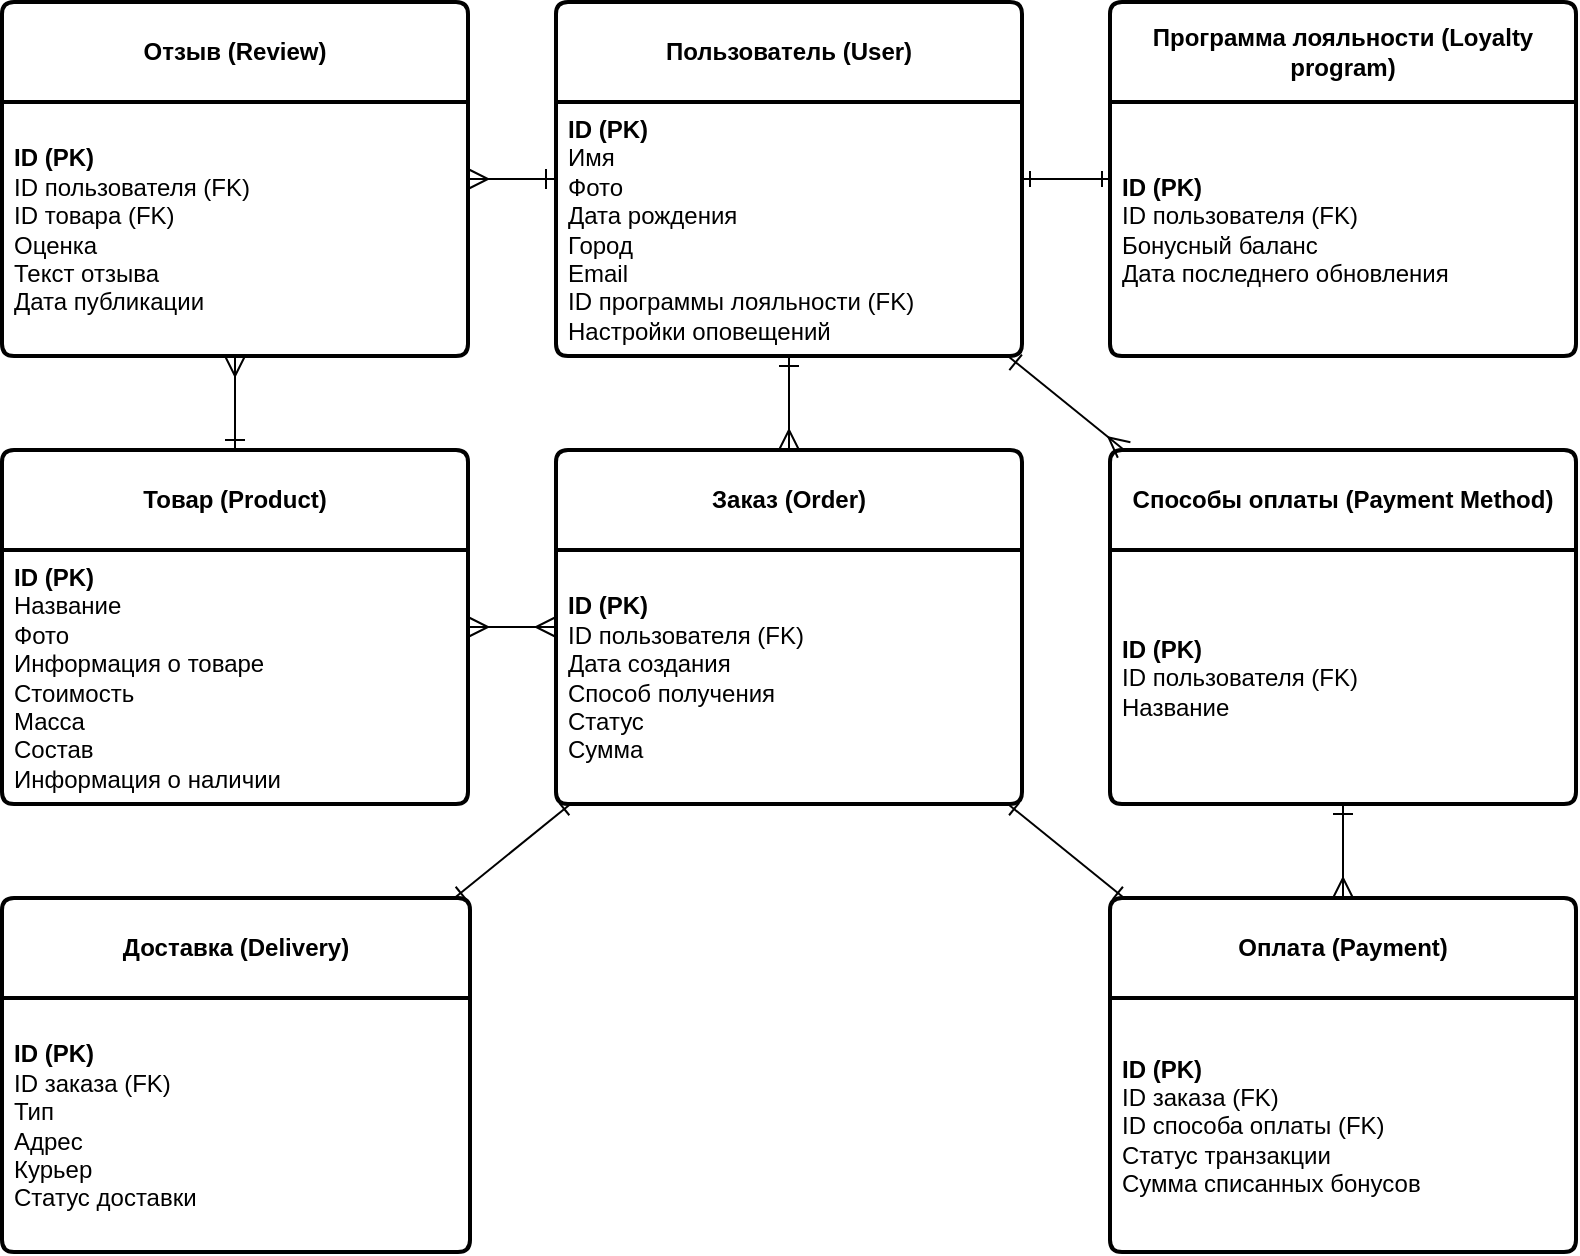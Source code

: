 <mxfile version="26.0.14">
  <diagram name="Page-1" id="ePtRdiWB0lYETpGEfXJb">
    <mxGraphModel dx="1158" dy="1112" grid="0" gridSize="10" guides="1" tooltips="1" connect="1" arrows="1" fold="1" page="0" pageScale="1" pageWidth="850" pageHeight="1100" math="0" shadow="0">
      <root>
        <mxCell id="0" />
        <mxCell id="1" parent="0" />
        <mxCell id="HpuaDuaV2_q1oHEFar94-27" style="rounded=0;orthogonalLoop=1;jettySize=auto;html=1;entryX=0;entryY=0.5;entryDx=0;entryDy=0;fontSize=12;startArrow=ERone;startFill=0;endArrow=ERone;endFill=0;" parent="1" source="HpuaDuaV2_q1oHEFar94-1" target="HpuaDuaV2_q1oHEFar94-10" edge="1">
          <mxGeometry relative="1" as="geometry" />
        </mxCell>
        <mxCell id="HpuaDuaV2_q1oHEFar94-28" style="edgeStyle=none;curved=1;rounded=0;orthogonalLoop=1;jettySize=auto;html=1;fontSize=12;startSize=8;endSize=8;startArrow=ERone;startFill=0;endArrow=ERmany;endFill=0;" parent="1" source="HpuaDuaV2_q1oHEFar94-1" target="HpuaDuaV2_q1oHEFar94-17" edge="1">
          <mxGeometry relative="1" as="geometry">
            <mxPoint x="655" y="-2" as="targetPoint" />
          </mxGeometry>
        </mxCell>
        <mxCell id="HpuaDuaV2_q1oHEFar94-1" value="Пользователь (User)" style="swimlane;childLayout=stackLayout;horizontal=1;startSize=50;horizontalStack=0;rounded=1;strokeWidth=2;resizeParent=0;resizeLast=1;shadow=0;dashed=0;align=center;arcSize=4;whiteSpace=wrap;html=1;" parent="1" vertex="1">
          <mxGeometry x="595" y="-213" width="233" height="177" as="geometry">
            <mxRectangle x="501" y="-118" width="151" height="50" as="alternateBounds" />
          </mxGeometry>
        </mxCell>
        <mxCell id="HpuaDuaV2_q1oHEFar94-2" value="&lt;b&gt;ID (PK)&lt;/b&gt;&lt;div&gt;Имя&lt;/div&gt;&lt;div&gt;Фото&lt;/div&gt;&lt;div&gt;Дата рождения&lt;/div&gt;&lt;div&gt;Город&lt;/div&gt;&lt;div&gt;Email&lt;/div&gt;&lt;div&gt;ID программы лояльности (FK)&lt;/div&gt;&lt;div&gt;Настройки оповещений&lt;/div&gt;" style="align=left;strokeColor=none;fillColor=none;spacingLeft=4;fontSize=12;verticalAlign=middle;resizable=0;rotatable=0;part=1;html=1;" parent="HpuaDuaV2_q1oHEFar94-1" vertex="1">
          <mxGeometry y="50" width="233" height="127" as="geometry" />
        </mxCell>
        <mxCell id="HpuaDuaV2_q1oHEFar94-10" value="Программа лояльности (Loyalty program)" style="swimlane;childLayout=stackLayout;horizontal=1;startSize=50;horizontalStack=0;rounded=1;strokeWidth=2;resizeParent=0;resizeLast=1;shadow=0;dashed=0;align=center;arcSize=4;whiteSpace=wrap;html=1;verticalAlign=middle;" parent="1" vertex="1">
          <mxGeometry x="872" y="-213" width="233" height="177" as="geometry">
            <mxRectangle x="707" y="-118" width="264" height="50" as="alternateBounds" />
          </mxGeometry>
        </mxCell>
        <mxCell id="HpuaDuaV2_q1oHEFar94-11" value="&lt;b&gt;ID (PK)&lt;/b&gt;&lt;br&gt;ID пользователя (FK)&lt;br&gt;Бонусный баланс&lt;br&gt;Дата последнего обновления" style="align=left;strokeColor=none;fillColor=none;spacingLeft=4;verticalAlign=middle;resizable=0;rotatable=0;part=1;html=1;" parent="HpuaDuaV2_q1oHEFar94-10" vertex="1">
          <mxGeometry y="50" width="233" height="127" as="geometry" />
        </mxCell>
        <mxCell id="HpuaDuaV2_q1oHEFar94-13" value="Товар (Product)" style="swimlane;childLayout=stackLayout;horizontal=1;startSize=50;horizontalStack=0;rounded=1;strokeWidth=2;resizeParent=0;resizeLast=1;shadow=0;dashed=0;align=center;arcSize=4;whiteSpace=wrap;html=1;" parent="1" vertex="1">
          <mxGeometry x="318" y="11" width="233" height="177" as="geometry">
            <mxRectangle x="319" y="-19" width="122" height="50" as="alternateBounds" />
          </mxGeometry>
        </mxCell>
        <mxCell id="HpuaDuaV2_q1oHEFar94-14" value="&lt;b&gt;ID (PK)&lt;/b&gt;&lt;div&gt;Название&lt;br&gt;Фото&lt;br&gt;Информация о товаре&lt;br&gt;Стоимость&lt;br&gt;Масса&lt;br&gt;Состав&lt;br&gt;Информация о наличии&lt;/div&gt;" style="align=left;strokeColor=none;fillColor=none;spacingLeft=4;verticalAlign=middle;resizable=0;rotatable=0;part=1;html=1;" parent="HpuaDuaV2_q1oHEFar94-13" vertex="1">
          <mxGeometry y="50" width="233" height="127" as="geometry" />
        </mxCell>
        <mxCell id="HpuaDuaV2_q1oHEFar94-15" value="Отзыв (Review)" style="swimlane;childLayout=stackLayout;horizontal=1;startSize=50;horizontalStack=0;rounded=1;strokeWidth=2;resizeParent=0;resizeLast=1;shadow=0;dashed=0;align=center;arcSize=4;whiteSpace=wrap;html=1;gradientColor=none;swimlaneFillColor=none;glass=0;comic=0;treeFolding=0;" parent="1" vertex="1">
          <mxGeometry x="318" y="-213" width="233" height="177" as="geometry">
            <mxRectangle x="319" y="-118" width="122" height="50" as="alternateBounds" />
          </mxGeometry>
        </mxCell>
        <mxCell id="HpuaDuaV2_q1oHEFar94-16" value="&lt;b&gt;ID (PK)&lt;/b&gt;&lt;div&gt;ID пользователя (FK)&lt;br&gt;ID товара (FK)&lt;br&gt;Оценка&lt;br&gt;Текст отзыва&lt;br&gt;Дата публикации&lt;/div&gt;" style="align=left;strokeColor=none;fillColor=none;spacingLeft=4;verticalAlign=middle;resizable=0;rotatable=0;part=1;html=1;" parent="HpuaDuaV2_q1oHEFar94-15" vertex="1">
          <mxGeometry y="50" width="233" height="127" as="geometry" />
        </mxCell>
        <mxCell id="HpuaDuaV2_q1oHEFar94-17" value="Заказ (Order)" style="swimlane;childLayout=stackLayout;horizontal=1;startSize=50;horizontalStack=0;rounded=1;strokeWidth=2;resizeParent=0;resizeLast=1;shadow=0;dashed=0;align=center;arcSize=4;whiteSpace=wrap;html=1;" parent="1" vertex="1">
          <mxGeometry x="595" y="11" width="233" height="177" as="geometry">
            <mxRectangle x="521" y="-19" width="111" height="50" as="alternateBounds" />
          </mxGeometry>
        </mxCell>
        <mxCell id="HpuaDuaV2_q1oHEFar94-18" value="&lt;b&gt;ID (PK)&lt;br&gt;&lt;/b&gt;ID пользователя (FK)&lt;br&gt;Дата создания&lt;br&gt;Способ получения&lt;br&gt;Статус&lt;br&gt;Сумма" style="align=left;strokeColor=none;fillColor=none;spacingLeft=4;verticalAlign=middle;resizable=0;rotatable=0;part=1;html=1;" parent="HpuaDuaV2_q1oHEFar94-17" vertex="1">
          <mxGeometry y="50" width="233" height="127" as="geometry" />
        </mxCell>
        <mxCell id="HpuaDuaV2_q1oHEFar94-21" value="Способы оплаты (Payment Method)" style="swimlane;childLayout=stackLayout;horizontal=1;startSize=50;horizontalStack=0;rounded=1;strokeWidth=2;resizeParent=0;resizeLast=1;shadow=0;dashed=0;align=center;arcSize=4;whiteSpace=wrap;html=1;verticalAlign=middle;" parent="1" vertex="1">
          <mxGeometry x="872" y="11" width="233" height="177" as="geometry">
            <mxRectangle x="712" y="-19" width="232" height="50" as="alternateBounds" />
          </mxGeometry>
        </mxCell>
        <mxCell id="HpuaDuaV2_q1oHEFar94-22" value="&lt;b&gt;ID (PK)&lt;/b&gt;&lt;br&gt;ID пользователя (FK)&lt;br&gt;Название" style="align=left;strokeColor=none;fillColor=none;spacingLeft=4;verticalAlign=middle;resizable=0;rotatable=0;part=1;html=1;" parent="HpuaDuaV2_q1oHEFar94-21" vertex="1">
          <mxGeometry y="50" width="233" height="127" as="geometry" />
        </mxCell>
        <mxCell id="HpuaDuaV2_q1oHEFar94-23" value="Оплата (Payment)" style="swimlane;childLayout=stackLayout;horizontal=1;startSize=50;horizontalStack=0;rounded=1;strokeWidth=2;resizeParent=0;resizeLast=1;shadow=0;dashed=0;align=center;arcSize=4;whiteSpace=wrap;html=1;verticalAlign=middle;" parent="1" vertex="1">
          <mxGeometry x="872" y="235" width="233" height="177" as="geometry">
            <mxRectangle x="712" y="77" width="136" height="50" as="alternateBounds" />
          </mxGeometry>
        </mxCell>
        <mxCell id="HpuaDuaV2_q1oHEFar94-24" value="&lt;b&gt;ID (PK)&lt;/b&gt;&lt;br&gt;ID заказа (FK)&lt;br&gt;ID способа оплаты (FK)&lt;br&gt;Статус транзакции&lt;br&gt;Сумма списанных бонусов" style="align=left;strokeColor=none;fillColor=none;spacingLeft=4;verticalAlign=middle;resizable=0;rotatable=0;part=1;html=1;" parent="HpuaDuaV2_q1oHEFar94-23" vertex="1">
          <mxGeometry y="50" width="233" height="127" as="geometry" />
        </mxCell>
        <mxCell id="HpuaDuaV2_q1oHEFar94-25" value="Доставка (Delivery)" style="swimlane;childLayout=stackLayout;horizontal=1;startSize=50;horizontalStack=0;rounded=1;strokeWidth=2;resizeParent=0;resizeLast=1;shadow=0;dashed=0;align=center;arcSize=4;whiteSpace=wrap;html=1;" parent="1" vertex="1">
          <mxGeometry x="318" y="235" width="234" height="177" as="geometry">
            <mxRectangle x="505" y="75" width="143" height="50" as="alternateBounds" />
          </mxGeometry>
        </mxCell>
        <mxCell id="HpuaDuaV2_q1oHEFar94-26" value="&lt;b&gt;ID (PK)&lt;/b&gt;&lt;div&gt;ID заказа (FK)&lt;br&gt;Тип&amp;nbsp;&lt;br&gt;Адрес&lt;br&gt;Курьер&lt;br&gt;Статус доставки&lt;/div&gt;" style="align=left;strokeColor=none;fillColor=none;spacingLeft=4;verticalAlign=middle;resizable=0;rotatable=0;part=1;html=1;" parent="HpuaDuaV2_q1oHEFar94-25" vertex="1">
          <mxGeometry y="50" width="234" height="127" as="geometry" />
        </mxCell>
        <mxCell id="HpuaDuaV2_q1oHEFar94-29" style="edgeStyle=none;curved=1;rounded=0;orthogonalLoop=1;jettySize=auto;html=1;fontSize=12;startSize=8;endSize=8;startArrow=ERone;startFill=0;endArrow=ERmany;endFill=0;" parent="1" source="HpuaDuaV2_q1oHEFar94-1" target="HpuaDuaV2_q1oHEFar94-15" edge="1">
          <mxGeometry relative="1" as="geometry">
            <mxPoint x="530" y="-30" as="sourcePoint" />
            <mxPoint x="393" y="-87" as="targetPoint" />
          </mxGeometry>
        </mxCell>
        <mxCell id="HpuaDuaV2_q1oHEFar94-30" style="edgeStyle=none;curved=1;rounded=0;orthogonalLoop=1;jettySize=auto;html=1;fontSize=12;startSize=8;endSize=8;startArrow=ERone;startFill=0;endArrow=ERmany;endFill=0;" parent="1" source="HpuaDuaV2_q1oHEFar94-1" target="HpuaDuaV2_q1oHEFar94-21" edge="1">
          <mxGeometry relative="1" as="geometry">
            <mxPoint x="536" y="18" as="sourcePoint" />
            <mxPoint x="639" y="63" as="targetPoint" />
          </mxGeometry>
        </mxCell>
        <mxCell id="HpuaDuaV2_q1oHEFar94-32" style="edgeStyle=none;curved=1;rounded=0;orthogonalLoop=1;jettySize=auto;html=1;fontSize=12;startSize=8;endSize=8;startArrow=ERone;startFill=0;endArrow=ERmany;endFill=0;" parent="1" source="HpuaDuaV2_q1oHEFar94-13" target="HpuaDuaV2_q1oHEFar94-15" edge="1">
          <mxGeometry relative="1" as="geometry">
            <mxPoint x="442.5" y="-37" as="sourcePoint" />
            <mxPoint x="622.5" y="100" as="targetPoint" />
          </mxGeometry>
        </mxCell>
        <mxCell id="HpuaDuaV2_q1oHEFar94-33" style="edgeStyle=none;curved=1;rounded=0;orthogonalLoop=1;jettySize=auto;html=1;fontSize=12;startSize=8;endSize=8;startArrow=ERmany;startFill=0;endArrow=ERmany;endFill=0;" parent="1" source="HpuaDuaV2_q1oHEFar94-17" target="HpuaDuaV2_q1oHEFar94-13" edge="1">
          <mxGeometry relative="1" as="geometry">
            <mxPoint x="507" y="92" as="sourcePoint" />
            <mxPoint x="687" y="229" as="targetPoint" />
          </mxGeometry>
        </mxCell>
        <mxCell id="HpuaDuaV2_q1oHEFar94-34" style="rounded=0;orthogonalLoop=1;jettySize=auto;html=1;fontSize=12;startArrow=ERone;startFill=0;endArrow=ERone;endFill=0;" parent="1" source="HpuaDuaV2_q1oHEFar94-23" target="HpuaDuaV2_q1oHEFar94-17" edge="1">
          <mxGeometry relative="1" as="geometry">
            <mxPoint x="532" y="110.58" as="sourcePoint" />
            <mxPoint x="590" y="110.58" as="targetPoint" />
          </mxGeometry>
        </mxCell>
        <mxCell id="HpuaDuaV2_q1oHEFar94-35" style="rounded=0;orthogonalLoop=1;jettySize=auto;html=1;fontSize=12;startArrow=ERone;startFill=0;endArrow=ERone;endFill=0;" parent="1" source="HpuaDuaV2_q1oHEFar94-17" target="HpuaDuaV2_q1oHEFar94-25" edge="1">
          <mxGeometry relative="1" as="geometry">
            <mxPoint x="872" y="31" as="sourcePoint" />
            <mxPoint x="930" y="31" as="targetPoint" />
          </mxGeometry>
        </mxCell>
        <mxCell id="HpuaDuaV2_q1oHEFar94-36" style="edgeStyle=none;curved=1;rounded=0;orthogonalLoop=1;jettySize=auto;html=1;fontSize=12;startSize=8;endSize=8;startArrow=ERone;startFill=0;endArrow=ERmany;endFill=0;" parent="1" source="HpuaDuaV2_q1oHEFar94-21" target="HpuaDuaV2_q1oHEFar94-23" edge="1">
          <mxGeometry relative="1" as="geometry">
            <mxPoint x="495" y="170" as="sourcePoint" />
            <mxPoint x="675" y="307" as="targetPoint" />
          </mxGeometry>
        </mxCell>
      </root>
    </mxGraphModel>
  </diagram>
</mxfile>
